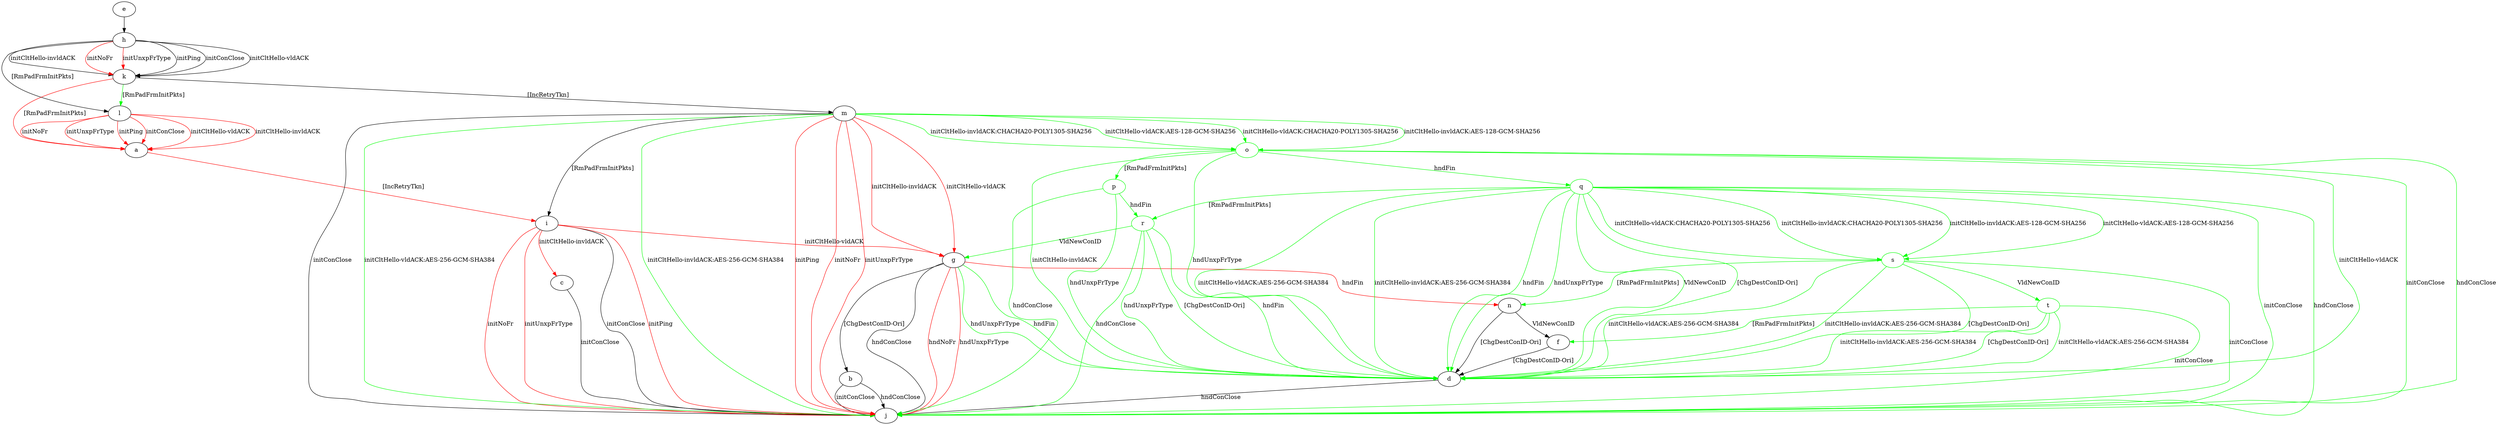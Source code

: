 digraph "" {
	a -> i	[key=0,
		color=red,
		label="[IncRetryTkn] "];
	b -> j	[key=0,
		label="initConClose "];
	b -> j	[key=1,
		label="hndConClose "];
	c -> j	[key=0,
		label="initConClose "];
	d -> j	[key=0,
		label="hndConClose "];
	e -> h	[key=0];
	f -> d	[key=0,
		label="[ChgDestConID-Ori] "];
	g -> b	[key=0,
		label="[ChgDestConID-Ori] "];
	g -> d	[key=0,
		color=green,
		label="hndFin "];
	g -> d	[key=1,
		color=green,
		label="hndUnxpFrType "];
	g -> j	[key=0,
		label="hndConClose "];
	g -> j	[key=1,
		color=red,
		label="hndNoFr "];
	g -> j	[key=2,
		color=red,
		label="hndUnxpFrType "];
	g -> n	[key=0,
		color=red,
		label="hndFin "];
	h -> k	[key=0,
		label="initPing "];
	h -> k	[key=1,
		label="initConClose "];
	h -> k	[key=2,
		label="initCltHello-vldACK "];
	h -> k	[key=3,
		label="initCltHello-invldACK "];
	h -> k	[key=4,
		color=red,
		label="initNoFr "];
	h -> k	[key=5,
		color=red,
		label="initUnxpFrType "];
	h -> l	[key=0,
		label="[RmPadFrmInitPkts] "];
	i -> c	[key=0,
		color=red,
		label="initCltHello-invldACK "];
	i -> g	[key=0,
		color=red,
		label="initCltHello-vldACK "];
	i -> j	[key=0,
		label="initConClose "];
	i -> j	[key=1,
		color=red,
		label="initPing "];
	i -> j	[key=2,
		color=red,
		label="initNoFr "];
	i -> j	[key=3,
		color=red,
		label="initUnxpFrType "];
	k -> a	[key=0,
		color=red,
		label="[RmPadFrmInitPkts] "];
	k -> l	[key=0,
		color=green,
		label="[RmPadFrmInitPkts] "];
	k -> m	[key=0,
		label="[IncRetryTkn] "];
	l -> a	[key=0,
		color=red,
		label="initPing "];
	l -> a	[key=1,
		color=red,
		label="initConClose "];
	l -> a	[key=2,
		color=red,
		label="initCltHello-vldACK "];
	l -> a	[key=3,
		color=red,
		label="initCltHello-invldACK "];
	l -> a	[key=4,
		color=red,
		label="initNoFr "];
	l -> a	[key=5,
		color=red,
		label="initUnxpFrType "];
	m -> g	[key=0,
		color=red,
		label="initCltHello-vldACK "];
	m -> g	[key=1,
		color=red,
		label="initCltHello-invldACK "];
	m -> i	[key=0,
		label="[RmPadFrmInitPkts] "];
	m -> j	[key=0,
		label="initConClose "];
	m -> j	[key=1,
		color=green,
		label="initCltHello-vldACK:AES-256-GCM-SHA384 "];
	m -> j	[key=2,
		color=green,
		label="initCltHello-invldACK:AES-256-GCM-SHA384 "];
	m -> j	[key=3,
		color=red,
		label="initPing "];
	m -> j	[key=4,
		color=red,
		label="initNoFr "];
	m -> j	[key=5,
		color=red,
		label="initUnxpFrType "];
	o	[color=green];
	m -> o	[key=0,
		color=green,
		label="initCltHello-vldACK:AES-128-GCM-SHA256 "];
	m -> o	[key=1,
		color=green,
		label="initCltHello-vldACK:CHACHA20-POLY1305-SHA256 "];
	m -> o	[key=2,
		color=green,
		label="initCltHello-invldACK:AES-128-GCM-SHA256 "];
	m -> o	[key=3,
		color=green,
		label="initCltHello-invldACK:CHACHA20-POLY1305-SHA256 "];
	n -> d	[key=0,
		label="[ChgDestConID-Ori] "];
	n -> f	[key=0,
		label="VldNewConID "];
	o -> d	[key=0,
		color=green,
		label="initCltHello-vldACK "];
	o -> d	[key=1,
		color=green,
		label="initCltHello-invldACK "];
	o -> d	[key=2,
		color=green,
		label="hndUnxpFrType "];
	o -> j	[key=0,
		color=green,
		label="initConClose "];
	o -> j	[key=1,
		color=green,
		label="hndConClose "];
	p	[color=green];
	o -> p	[key=0,
		color=green,
		label="[RmPadFrmInitPkts] "];
	q	[color=green];
	o -> q	[key=0,
		color=green,
		label="hndFin "];
	p -> d	[key=0,
		color=green,
		label="hndUnxpFrType "];
	p -> j	[key=0,
		color=green,
		label="hndConClose "];
	r	[color=green];
	p -> r	[key=0,
		color=green,
		label="hndFin "];
	q -> d	[key=0,
		color=green,
		label="initCltHello-vldACK:AES-256-GCM-SHA384 "];
	q -> d	[key=1,
		color=green,
		label="initCltHello-invldACK:AES-256-GCM-SHA384 "];
	q -> d	[key=2,
		color=green,
		label="hndFin "];
	q -> d	[key=3,
		color=green,
		label="hndUnxpFrType "];
	q -> d	[key=4,
		color=green,
		label="VldNewConID "];
	q -> d	[key=5,
		color=green,
		label="[ChgDestConID-Ori] "];
	q -> j	[key=0,
		color=green,
		label="initConClose "];
	q -> j	[key=1,
		color=green,
		label="hndConClose "];
	q -> r	[key=0,
		color=green,
		label="[RmPadFrmInitPkts] "];
	s	[color=green];
	q -> s	[key=0,
		color=green,
		label="initCltHello-vldACK:AES-128-GCM-SHA256 "];
	q -> s	[key=1,
		color=green,
		label="initCltHello-vldACK:CHACHA20-POLY1305-SHA256 "];
	q -> s	[key=2,
		color=green,
		label="initCltHello-invldACK:AES-128-GCM-SHA256 "];
	q -> s	[key=3,
		color=green,
		label="initCltHello-invldACK:CHACHA20-POLY1305-SHA256 "];
	r -> d	[key=0,
		color=green,
		label="hndFin "];
	r -> d	[key=1,
		color=green,
		label="hndUnxpFrType "];
	r -> d	[key=2,
		color=green,
		label="[ChgDestConID-Ori] "];
	r -> g	[key=0,
		color=green,
		label="VldNewConID "];
	r -> j	[key=0,
		color=green,
		label="hndConClose "];
	s -> d	[key=0,
		color=green,
		label="initCltHello-vldACK:AES-256-GCM-SHA384 "];
	s -> d	[key=1,
		color=green,
		label="initCltHello-invldACK:AES-256-GCM-SHA384 "];
	s -> d	[key=2,
		color=green,
		label="[ChgDestConID-Ori] "];
	s -> j	[key=0,
		color=green,
		label="initConClose "];
	s -> n	[key=0,
		color=green,
		label="[RmPadFrmInitPkts] "];
	t	[color=green];
	s -> t	[key=0,
		color=green,
		label="VldNewConID "];
	t -> d	[key=0,
		color=green,
		label="initCltHello-vldACK:AES-256-GCM-SHA384 "];
	t -> d	[key=1,
		color=green,
		label="initCltHello-invldACK:AES-256-GCM-SHA384 "];
	t -> d	[key=2,
		color=green,
		label="[ChgDestConID-Ori] "];
	t -> f	[key=0,
		color=green,
		label="[RmPadFrmInitPkts] "];
	t -> j	[key=0,
		color=green,
		label="initConClose "];
}
